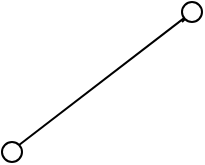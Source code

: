 <mxfile>
    <diagram id="0BXiDm2psH17aoYpSfoj" name="Page-1">
        <mxGraphModel dx="745" dy="479" grid="1" gridSize="10" guides="1" tooltips="1" connect="1" arrows="1" fold="1" page="1" pageScale="1" pageWidth="850" pageHeight="1100" math="0" shadow="0">
            <root>
                <mxCell id="0"/>
                <mxCell id="1" parent="0"/>
                <mxCell id="2" value="" style="endArrow=none;html=1;exitX=1;exitY=0;exitDx=0;exitDy=0;startArrow=none;" edge="1" parent="1" source="5">
                    <mxGeometry width="50" height="50" relative="1" as="geometry">
                        <mxPoint x="360" y="270" as="sourcePoint"/>
                        <mxPoint x="410" y="220" as="targetPoint"/>
                    </mxGeometry>
                </mxCell>
                <mxCell id="3" value="" style="ellipse;whiteSpace=wrap;html=1;" vertex="1" parent="1">
                    <mxGeometry x="320" y="280" width="10" height="10" as="geometry"/>
                </mxCell>
                <mxCell id="6" value="" style="endArrow=none;html=1;exitX=1;exitY=0;exitDx=0;exitDy=0;" edge="1" parent="1" source="3" target="5">
                    <mxGeometry width="50" height="50" relative="1" as="geometry">
                        <mxPoint x="328.536" y="281.464" as="sourcePoint"/>
                        <mxPoint x="410" y="220" as="targetPoint"/>
                    </mxGeometry>
                </mxCell>
                <mxCell id="5" value="" style="ellipse;whiteSpace=wrap;html=1;" vertex="1" parent="1">
                    <mxGeometry x="410" y="210" width="10" height="10" as="geometry"/>
                </mxCell>
            </root>
        </mxGraphModel>
    </diagram>
</mxfile>
